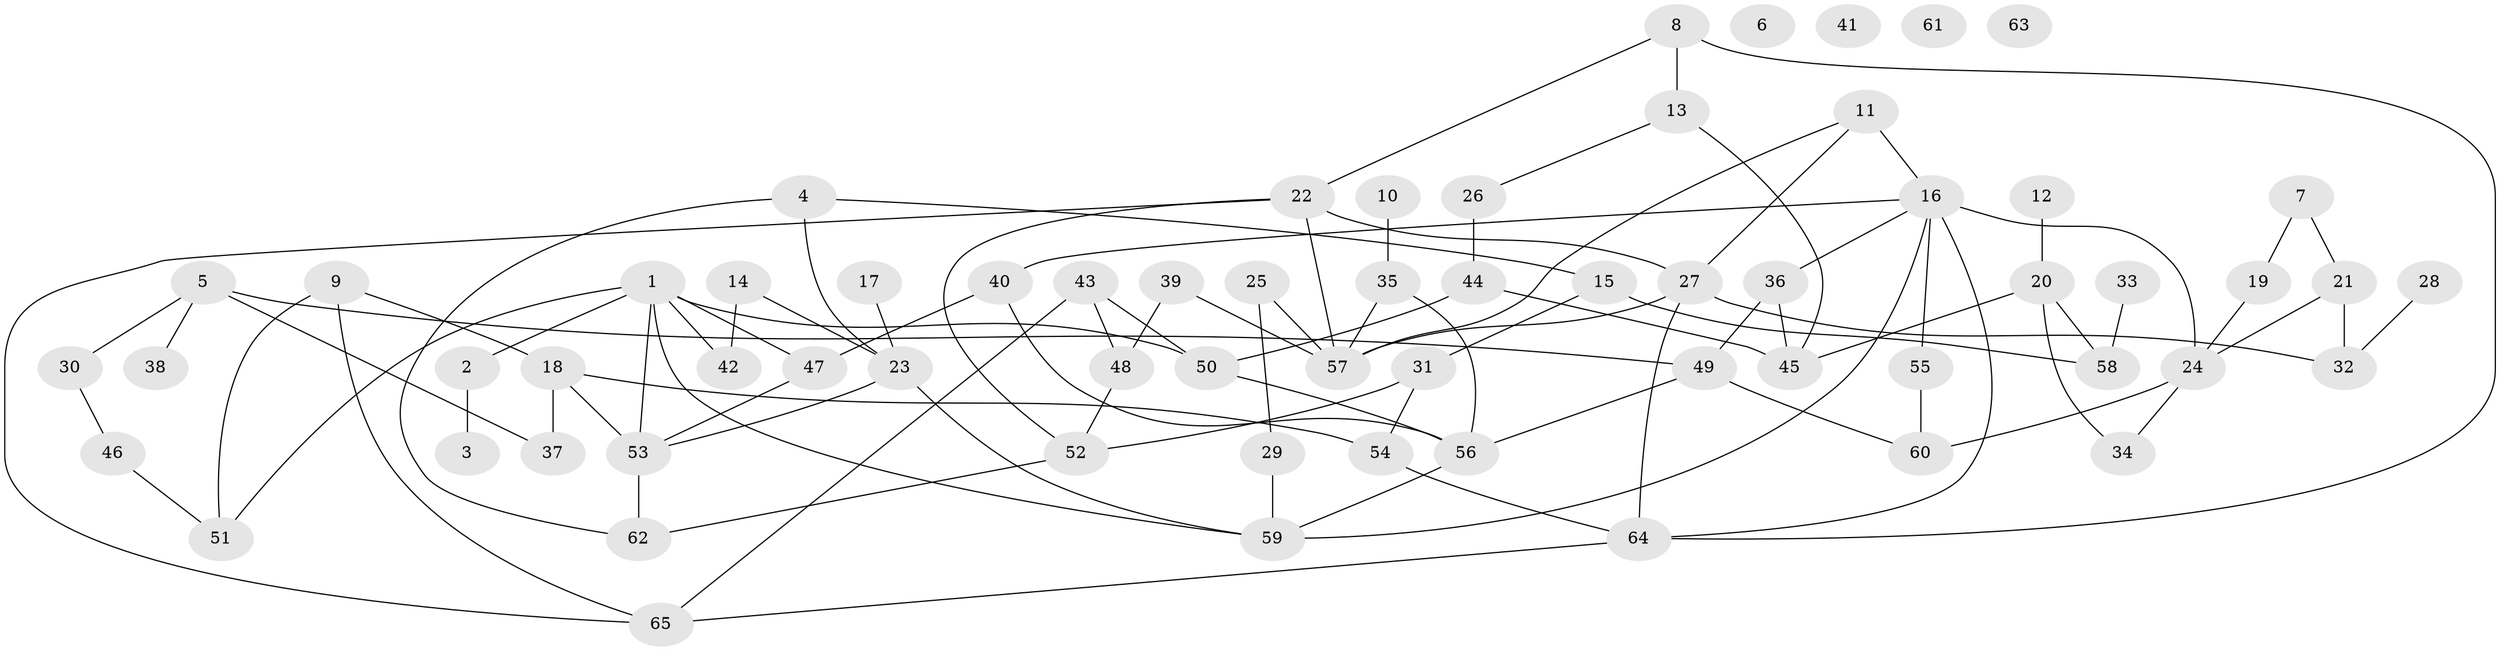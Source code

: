 // Generated by graph-tools (version 1.1) at 2025/33/03/09/25 02:33:51]
// undirected, 65 vertices, 95 edges
graph export_dot {
graph [start="1"]
  node [color=gray90,style=filled];
  1;
  2;
  3;
  4;
  5;
  6;
  7;
  8;
  9;
  10;
  11;
  12;
  13;
  14;
  15;
  16;
  17;
  18;
  19;
  20;
  21;
  22;
  23;
  24;
  25;
  26;
  27;
  28;
  29;
  30;
  31;
  32;
  33;
  34;
  35;
  36;
  37;
  38;
  39;
  40;
  41;
  42;
  43;
  44;
  45;
  46;
  47;
  48;
  49;
  50;
  51;
  52;
  53;
  54;
  55;
  56;
  57;
  58;
  59;
  60;
  61;
  62;
  63;
  64;
  65;
  1 -- 2;
  1 -- 42;
  1 -- 47;
  1 -- 50;
  1 -- 51;
  1 -- 53;
  1 -- 59;
  2 -- 3;
  4 -- 15;
  4 -- 23;
  4 -- 62;
  5 -- 30;
  5 -- 37;
  5 -- 38;
  5 -- 49;
  7 -- 19;
  7 -- 21;
  8 -- 13;
  8 -- 22;
  8 -- 64;
  9 -- 18;
  9 -- 51;
  9 -- 65;
  10 -- 35;
  11 -- 16;
  11 -- 27;
  11 -- 57;
  12 -- 20;
  13 -- 26;
  13 -- 45;
  14 -- 23;
  14 -- 42;
  15 -- 31;
  15 -- 58;
  16 -- 24;
  16 -- 36;
  16 -- 40;
  16 -- 55;
  16 -- 59;
  16 -- 64;
  17 -- 23;
  18 -- 37;
  18 -- 53;
  18 -- 54;
  19 -- 24;
  20 -- 34;
  20 -- 45;
  20 -- 58;
  21 -- 24;
  21 -- 32;
  22 -- 27;
  22 -- 52;
  22 -- 57;
  22 -- 65;
  23 -- 53;
  23 -- 59;
  24 -- 34;
  24 -- 60;
  25 -- 29;
  25 -- 57;
  26 -- 44;
  27 -- 32;
  27 -- 57;
  27 -- 64;
  28 -- 32;
  29 -- 59;
  30 -- 46;
  31 -- 52;
  31 -- 54;
  33 -- 58;
  35 -- 56;
  35 -- 57;
  36 -- 45;
  36 -- 49;
  39 -- 48;
  39 -- 57;
  40 -- 47;
  40 -- 56;
  43 -- 48;
  43 -- 50;
  43 -- 65;
  44 -- 45;
  44 -- 50;
  46 -- 51;
  47 -- 53;
  48 -- 52;
  49 -- 56;
  49 -- 60;
  50 -- 56;
  52 -- 62;
  53 -- 62;
  54 -- 64;
  55 -- 60;
  56 -- 59;
  64 -- 65;
}
